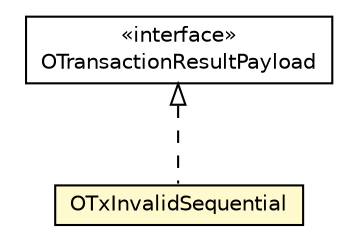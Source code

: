 #!/usr/local/bin/dot
#
# Class diagram 
# Generated by UMLGraph version R5_6-24-gf6e263 (http://www.umlgraph.org/)
#

digraph G {
	edge [fontname="Helvetica",fontsize=10,labelfontname="Helvetica",labelfontsize=10];
	node [fontname="Helvetica",fontsize=10,shape=plaintext];
	nodesep=0.25;
	ranksep=0.5;
	// com.orientechnologies.orient.server.distributed.impl.task.transaction.OTransactionResultPayload
	c7678492 [label=<<table title="com.orientechnologies.orient.server.distributed.impl.task.transaction.OTransactionResultPayload" border="0" cellborder="1" cellspacing="0" cellpadding="2" port="p" href="./OTransactionResultPayload.html">
		<tr><td><table border="0" cellspacing="0" cellpadding="1">
<tr><td align="center" balign="center"> &#171;interface&#187; </td></tr>
<tr><td align="center" balign="center"> OTransactionResultPayload </td></tr>
		</table></td></tr>
		</table>>, URL="./OTransactionResultPayload.html", fontname="Helvetica", fontcolor="black", fontsize=10.0];
	// com.orientechnologies.orient.server.distributed.impl.task.transaction.OTxInvalidSequential
	c7678494 [label=<<table title="com.orientechnologies.orient.server.distributed.impl.task.transaction.OTxInvalidSequential" border="0" cellborder="1" cellspacing="0" cellpadding="2" port="p" bgcolor="lemonChiffon" href="./OTxInvalidSequential.html">
		<tr><td><table border="0" cellspacing="0" cellpadding="1">
<tr><td align="center" balign="center"> OTxInvalidSequential </td></tr>
		</table></td></tr>
		</table>>, URL="./OTxInvalidSequential.html", fontname="Helvetica", fontcolor="black", fontsize=10.0];
	//com.orientechnologies.orient.server.distributed.impl.task.transaction.OTxInvalidSequential implements com.orientechnologies.orient.server.distributed.impl.task.transaction.OTransactionResultPayload
	c7678492:p -> c7678494:p [dir=back,arrowtail=empty,style=dashed];
}

